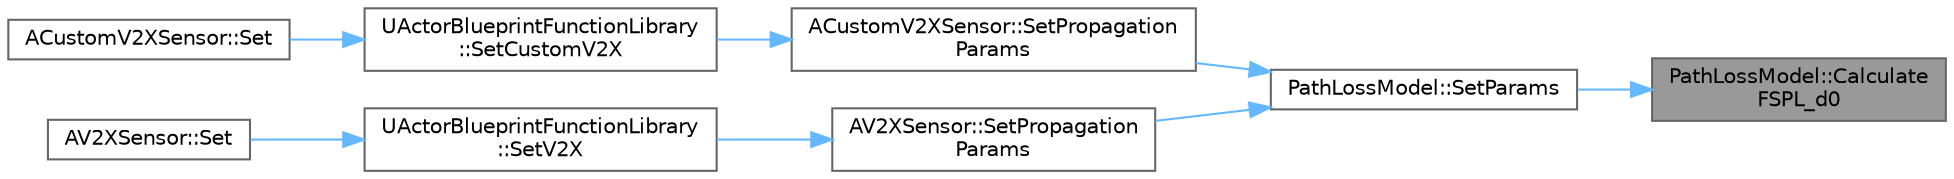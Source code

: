 digraph "PathLossModel::CalculateFSPL_d0"
{
 // INTERACTIVE_SVG=YES
 // LATEX_PDF_SIZE
  bgcolor="transparent";
  edge [fontname=Helvetica,fontsize=10,labelfontname=Helvetica,labelfontsize=10];
  node [fontname=Helvetica,fontsize=10,shape=box,height=0.2,width=0.4];
  rankdir="RL";
  Node1 [id="Node000001",label="PathLossModel::Calculate\lFSPL_d0",height=0.2,width=0.4,color="gray40", fillcolor="grey60", style="filled", fontcolor="black",tooltip=" "];
  Node1 -> Node2 [id="edge1_Node000001_Node000002",dir="back",color="steelblue1",style="solid",tooltip=" "];
  Node2 [id="Node000002",label="PathLossModel::SetParams",height=0.2,width=0.4,color="grey40", fillcolor="white", style="filled",URL="$d8/d25/classPathLossModel.html#a982e6e1a1dabee29d4f6e4d5ebeca81f",tooltip=" "];
  Node2 -> Node3 [id="edge2_Node000002_Node000003",dir="back",color="steelblue1",style="solid",tooltip=" "];
  Node3 [id="Node000003",label="ACustomV2XSensor::SetPropagation\lParams",height=0.2,width=0.4,color="grey40", fillcolor="white", style="filled",URL="$de/d1f/classACustomV2XSensor.html#a538737e36d8f847494b88ade3698bc87",tooltip=" "];
  Node3 -> Node4 [id="edge3_Node000003_Node000004",dir="back",color="steelblue1",style="solid",tooltip=" "];
  Node4 [id="Node000004",label="UActorBlueprintFunctionLibrary\l::SetCustomV2X",height=0.2,width=0.4,color="grey40", fillcolor="white", style="filled",URL="$dd/da3/classUActorBlueprintFunctionLibrary.html#ac5ef7e7573d6e6798475a6e497458a11",tooltip=" "];
  Node4 -> Node5 [id="edge4_Node000004_Node000005",dir="back",color="steelblue1",style="solid",tooltip=" "];
  Node5 [id="Node000005",label="ACustomV2XSensor::Set",height=0.2,width=0.4,color="grey40", fillcolor="white", style="filled",URL="$de/d1f/classACustomV2XSensor.html#a25f8b7efbc83406e7f7de0450d883302",tooltip=" "];
  Node2 -> Node6 [id="edge5_Node000002_Node000006",dir="back",color="steelblue1",style="solid",tooltip=" "];
  Node6 [id="Node000006",label="AV2XSensor::SetPropagation\lParams",height=0.2,width=0.4,color="grey40", fillcolor="white", style="filled",URL="$d3/dd4/classAV2XSensor.html#a3b491bfedade67825e78be60934b6feb",tooltip=" "];
  Node6 -> Node7 [id="edge6_Node000006_Node000007",dir="back",color="steelblue1",style="solid",tooltip=" "];
  Node7 [id="Node000007",label="UActorBlueprintFunctionLibrary\l::SetV2X",height=0.2,width=0.4,color="grey40", fillcolor="white", style="filled",URL="$dd/da3/classUActorBlueprintFunctionLibrary.html#a664347ac38a83e63948914b13cdabd78",tooltip=" "];
  Node7 -> Node8 [id="edge7_Node000007_Node000008",dir="back",color="steelblue1",style="solid",tooltip=" "];
  Node8 [id="Node000008",label="AV2XSensor::Set",height=0.2,width=0.4,color="grey40", fillcolor="white", style="filled",URL="$d3/dd4/classAV2XSensor.html#a1c79ddecf44f18a7be76735974910946",tooltip=" "];
}
